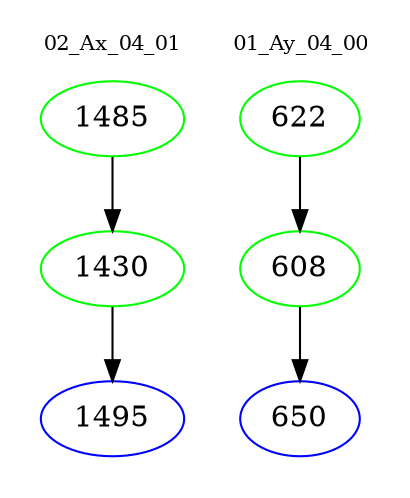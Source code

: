 digraph{
subgraph cluster_0 {
color = white
label = "02_Ax_04_01";
fontsize=10;
T0_1485 [label="1485", color="green"]
T0_1485 -> T0_1430 [color="black"]
T0_1430 [label="1430", color="green"]
T0_1430 -> T0_1495 [color="black"]
T0_1495 [label="1495", color="blue"]
}
subgraph cluster_1 {
color = white
label = "01_Ay_04_00";
fontsize=10;
T1_622 [label="622", color="green"]
T1_622 -> T1_608 [color="black"]
T1_608 [label="608", color="green"]
T1_608 -> T1_650 [color="black"]
T1_650 [label="650", color="blue"]
}
}
